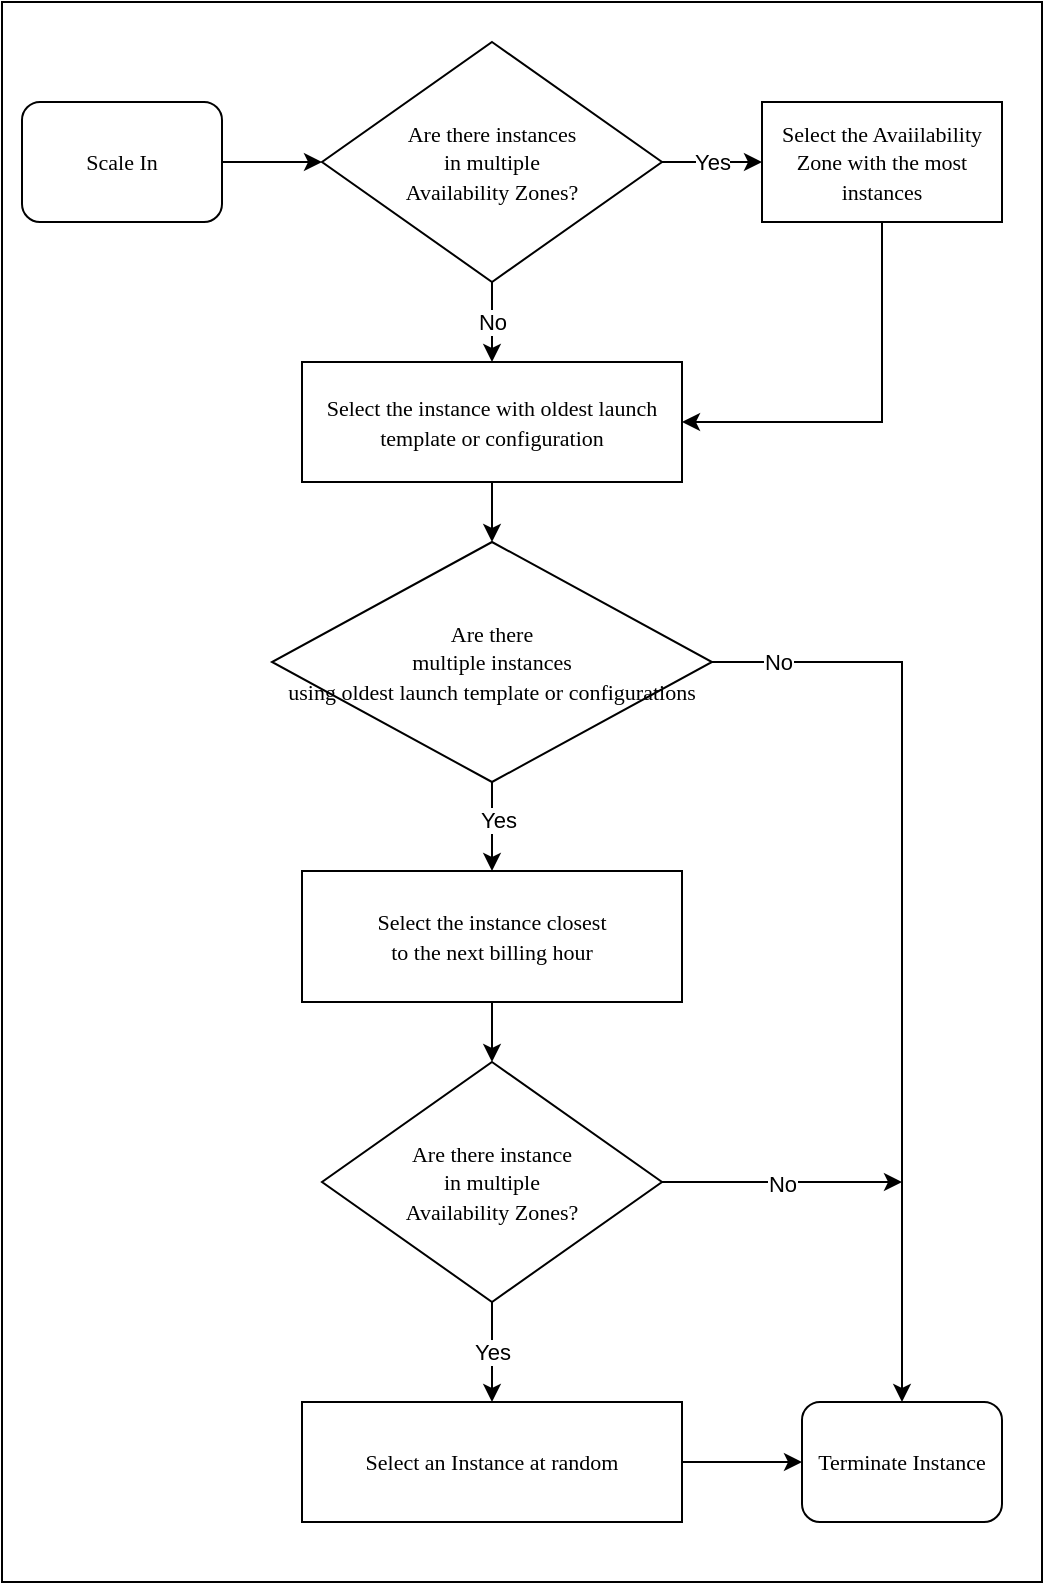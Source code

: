 <mxfile version="17.1.3" type="github">
  <diagram id="GAfN7kdgt1OOZRtxo3mX" name="Page-1">
    <mxGraphModel dx="2066" dy="1104" grid="1" gridSize="10" guides="1" tooltips="1" connect="1" arrows="1" fold="1" page="1" pageScale="1" pageWidth="827" pageHeight="1169" math="0" shadow="0">
      <root>
        <mxCell id="0" />
        <mxCell id="1" parent="0" />
        <mxCell id="t6m5xiCAaRr9nvl1XE3a-1" value="" style="rounded=0;whiteSpace=wrap;html=1;" parent="1" vertex="1">
          <mxGeometry x="90" y="90" width="520" height="790" as="geometry" />
        </mxCell>
        <mxCell id="t6m5xiCAaRr9nvl1XE3a-13" value="Yes" style="edgeStyle=orthogonalEdgeStyle;rounded=0;orthogonalLoop=1;jettySize=auto;html=1;entryX=0;entryY=0.5;entryDx=0;entryDy=0;" parent="1" source="t6m5xiCAaRr9nvl1XE3a-2" target="t6m5xiCAaRr9nvl1XE3a-6" edge="1">
          <mxGeometry relative="1" as="geometry">
            <Array as="points">
              <mxPoint x="440" y="170" />
              <mxPoint x="440" y="170" />
            </Array>
          </mxGeometry>
        </mxCell>
        <mxCell id="t6m5xiCAaRr9nvl1XE3a-14" value="No" style="edgeStyle=orthogonalEdgeStyle;rounded=0;orthogonalLoop=1;jettySize=auto;html=1;entryX=0.5;entryY=0;entryDx=0;entryDy=0;" parent="1" source="t6m5xiCAaRr9nvl1XE3a-2" target="t6m5xiCAaRr9nvl1XE3a-8" edge="1">
          <mxGeometry relative="1" as="geometry" />
        </mxCell>
        <mxCell id="t6m5xiCAaRr9nvl1XE3a-2" value="&lt;font face=&quot;Verdana&quot; style=&quot;font-size: 11px&quot;&gt;Are there instances&lt;br&gt;in multiple &lt;br&gt;Availability Zones?&lt;/font&gt;" style="rhombus;whiteSpace=wrap;html=1;" parent="1" vertex="1">
          <mxGeometry x="250" y="110" width="170" height="120" as="geometry" />
        </mxCell>
        <mxCell id="t6m5xiCAaRr9nvl1XE3a-5" style="edgeStyle=orthogonalEdgeStyle;rounded=0;orthogonalLoop=1;jettySize=auto;html=1;entryX=0;entryY=0.5;entryDx=0;entryDy=0;" parent="1" source="t6m5xiCAaRr9nvl1XE3a-3" target="t6m5xiCAaRr9nvl1XE3a-2" edge="1">
          <mxGeometry relative="1" as="geometry" />
        </mxCell>
        <mxCell id="t6m5xiCAaRr9nvl1XE3a-3" value="&lt;font face=&quot;Verdana&quot; style=&quot;font-size: 11px&quot;&gt;Scale In&lt;/font&gt;" style="rounded=1;whiteSpace=wrap;html=1;" parent="1" vertex="1">
          <mxGeometry x="100" y="140" width="100" height="60" as="geometry" />
        </mxCell>
        <mxCell id="t6m5xiCAaRr9nvl1XE3a-25" style="edgeStyle=orthogonalEdgeStyle;rounded=0;orthogonalLoop=1;jettySize=auto;html=1;entryX=1;entryY=0.5;entryDx=0;entryDy=0;" parent="1" source="t6m5xiCAaRr9nvl1XE3a-6" target="t6m5xiCAaRr9nvl1XE3a-8" edge="1">
          <mxGeometry relative="1" as="geometry">
            <Array as="points">
              <mxPoint x="530" y="300" />
            </Array>
          </mxGeometry>
        </mxCell>
        <mxCell id="t6m5xiCAaRr9nvl1XE3a-6" value="&lt;font face=&quot;Verdana&quot; style=&quot;font-size: 11px&quot;&gt;Select the Avaiilability Zone with the most instances&lt;/font&gt;" style="rounded=0;whiteSpace=wrap;html=1;" parent="1" vertex="1">
          <mxGeometry x="470" y="140" width="120" height="60" as="geometry" />
        </mxCell>
        <mxCell id="t6m5xiCAaRr9nvl1XE3a-19" style="edgeStyle=orthogonalEdgeStyle;rounded=0;orthogonalLoop=1;jettySize=auto;html=1;" parent="1" source="t6m5xiCAaRr9nvl1XE3a-7" target="t6m5xiCAaRr9nvl1XE3a-12" edge="1">
          <mxGeometry relative="1" as="geometry" />
        </mxCell>
        <mxCell id="t6m5xiCAaRr9nvl1XE3a-22" value="No" style="edgeLabel;html=1;align=center;verticalAlign=middle;resizable=0;points=[];" parent="t6m5xiCAaRr9nvl1XE3a-19" vertex="1" connectable="0">
          <mxGeometry x="-0.857" relative="1" as="geometry">
            <mxPoint as="offset" />
          </mxGeometry>
        </mxCell>
        <mxCell id="t6m5xiCAaRr9nvl1XE3a-29" style="edgeStyle=orthogonalEdgeStyle;rounded=0;orthogonalLoop=1;jettySize=auto;html=1;entryX=0.5;entryY=0;entryDx=0;entryDy=0;" parent="1" source="t6m5xiCAaRr9nvl1XE3a-7" target="t6m5xiCAaRr9nvl1XE3a-9" edge="1">
          <mxGeometry relative="1" as="geometry" />
        </mxCell>
        <mxCell id="_x7NYkT0ZKx0kjK8XD4H-1" value="Yes" style="edgeLabel;html=1;align=center;verticalAlign=middle;resizable=0;points=[];" vertex="1" connectable="0" parent="t6m5xiCAaRr9nvl1XE3a-29">
          <mxGeometry x="-0.146" y="3" relative="1" as="geometry">
            <mxPoint as="offset" />
          </mxGeometry>
        </mxCell>
        <mxCell id="t6m5xiCAaRr9nvl1XE3a-7" value="&lt;font face=&quot;Verdana&quot; style=&quot;font-size: 11px&quot;&gt;Are there&lt;br&gt;multiple instances&lt;br&gt;using oldest launch template or configurations&lt;/font&gt;" style="rhombus;whiteSpace=wrap;html=1;" parent="1" vertex="1">
          <mxGeometry x="225" y="360" width="220" height="120" as="geometry" />
        </mxCell>
        <mxCell id="t6m5xiCAaRr9nvl1XE3a-15" style="edgeStyle=orthogonalEdgeStyle;rounded=0;orthogonalLoop=1;jettySize=auto;html=1;entryX=0.5;entryY=0;entryDx=0;entryDy=0;" parent="1" source="t6m5xiCAaRr9nvl1XE3a-8" target="t6m5xiCAaRr9nvl1XE3a-7" edge="1">
          <mxGeometry relative="1" as="geometry" />
        </mxCell>
        <mxCell id="t6m5xiCAaRr9nvl1XE3a-8" value="&lt;font face=&quot;Verdana&quot; style=&quot;font-size: 11px&quot;&gt;Select the instance with oldest launch template or configuration&lt;/font&gt;" style="rounded=0;whiteSpace=wrap;html=1;" parent="1" vertex="1">
          <mxGeometry x="240" y="270" width="190" height="60" as="geometry" />
        </mxCell>
        <mxCell id="t6m5xiCAaRr9nvl1XE3a-28" style="edgeStyle=orthogonalEdgeStyle;rounded=0;orthogonalLoop=1;jettySize=auto;html=1;entryX=0.5;entryY=0;entryDx=0;entryDy=0;" parent="1" source="t6m5xiCAaRr9nvl1XE3a-9" target="t6m5xiCAaRr9nvl1XE3a-10" edge="1">
          <mxGeometry relative="1" as="geometry" />
        </mxCell>
        <mxCell id="t6m5xiCAaRr9nvl1XE3a-9" value="&lt;font face=&quot;Verdana&quot; style=&quot;font-size: 11px&quot;&gt;Select the instance closest&lt;br&gt;to the next billing hour&lt;/font&gt;" style="rounded=0;whiteSpace=wrap;html=1;" parent="1" vertex="1">
          <mxGeometry x="240" y="524.5" width="190" height="65.5" as="geometry" />
        </mxCell>
        <mxCell id="t6m5xiCAaRr9nvl1XE3a-18" value="Yes" style="edgeStyle=orthogonalEdgeStyle;rounded=0;orthogonalLoop=1;jettySize=auto;html=1;entryX=0.5;entryY=0;entryDx=0;entryDy=0;" parent="1" source="t6m5xiCAaRr9nvl1XE3a-10" target="t6m5xiCAaRr9nvl1XE3a-11" edge="1">
          <mxGeometry relative="1" as="geometry" />
        </mxCell>
        <mxCell id="t6m5xiCAaRr9nvl1XE3a-21" value="No" style="edgeStyle=orthogonalEdgeStyle;rounded=0;orthogonalLoop=1;jettySize=auto;html=1;" parent="1" source="t6m5xiCAaRr9nvl1XE3a-10" edge="1">
          <mxGeometry relative="1" as="geometry">
            <mxPoint x="540" y="680" as="targetPoint" />
          </mxGeometry>
        </mxCell>
        <mxCell id="t6m5xiCAaRr9nvl1XE3a-10" value="&lt;font face=&quot;Verdana&quot; style=&quot;font-size: 11px&quot;&gt;Are there instance &lt;br&gt;in multiple &lt;br&gt;Availability Zones?&lt;/font&gt;" style="rhombus;whiteSpace=wrap;html=1;" parent="1" vertex="1">
          <mxGeometry x="250" y="620" width="170" height="120" as="geometry" />
        </mxCell>
        <mxCell id="t6m5xiCAaRr9nvl1XE3a-24" style="edgeStyle=orthogonalEdgeStyle;rounded=0;orthogonalLoop=1;jettySize=auto;html=1;entryX=0;entryY=0.5;entryDx=0;entryDy=0;" parent="1" source="t6m5xiCAaRr9nvl1XE3a-11" target="t6m5xiCAaRr9nvl1XE3a-12" edge="1">
          <mxGeometry relative="1" as="geometry" />
        </mxCell>
        <mxCell id="t6m5xiCAaRr9nvl1XE3a-11" value="&lt;font face=&quot;Verdana&quot; style=&quot;font-size: 11px&quot;&gt;Select an Instance at random&lt;/font&gt;" style="rounded=0;whiteSpace=wrap;html=1;" parent="1" vertex="1">
          <mxGeometry x="240" y="790" width="190" height="60" as="geometry" />
        </mxCell>
        <mxCell id="t6m5xiCAaRr9nvl1XE3a-12" value="&lt;font face=&quot;Verdana&quot; style=&quot;font-size: 11px&quot;&gt;Terminate Instance&lt;/font&gt;" style="rounded=1;whiteSpace=wrap;html=1;" parent="1" vertex="1">
          <mxGeometry x="490" y="790" width="100" height="60" as="geometry" />
        </mxCell>
      </root>
    </mxGraphModel>
  </diagram>
</mxfile>
